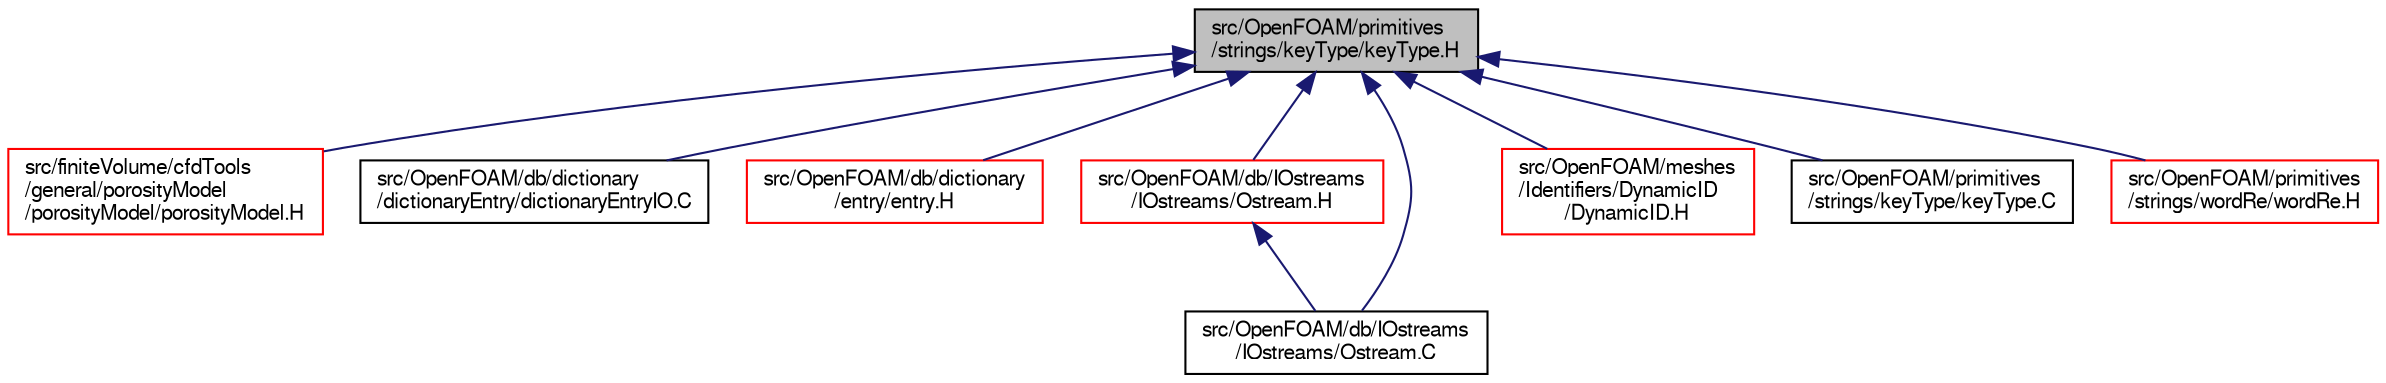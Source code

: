digraph "src/OpenFOAM/primitives/strings/keyType/keyType.H"
{
  bgcolor="transparent";
  edge [fontname="FreeSans",fontsize="10",labelfontname="FreeSans",labelfontsize="10"];
  node [fontname="FreeSans",fontsize="10",shape=record];
  Node14 [label="src/OpenFOAM/primitives\l/strings/keyType/keyType.H",height=0.2,width=0.4,color="black", fillcolor="grey75", style="filled", fontcolor="black"];
  Node14 -> Node15 [dir="back",color="midnightblue",fontsize="10",style="solid",fontname="FreeSans"];
  Node15 [label="src/finiteVolume/cfdTools\l/general/porosityModel\l/porosityModel/porosityModel.H",height=0.2,width=0.4,color="red",URL="$a01304.html"];
  Node14 -> Node31 [dir="back",color="midnightblue",fontsize="10",style="solid",fontname="FreeSans"];
  Node31 [label="src/OpenFOAM/db/dictionary\l/dictionaryEntry/dictionaryEntryIO.C",height=0.2,width=0.4,color="black",URL="$a08813.html",tooltip="DictionaryEntry constructor from Istream and Ostream output operator. "];
  Node14 -> Node32 [dir="back",color="midnightblue",fontsize="10",style="solid",fontname="FreeSans"];
  Node32 [label="src/OpenFOAM/db/dictionary\l/entry/entry.H",height=0.2,width=0.4,color="red",URL="$a08825.html"];
  Node14 -> Node3686 [dir="back",color="midnightblue",fontsize="10",style="solid",fontname="FreeSans"];
  Node3686 [label="src/OpenFOAM/db/IOstreams\l/IOstreams/Ostream.H",height=0.2,width=0.4,color="red",URL="$a09098.html"];
  Node3686 -> Node3771 [dir="back",color="midnightblue",fontsize="10",style="solid",fontname="FreeSans"];
  Node3771 [label="src/OpenFOAM/db/IOstreams\l/IOstreams/Ostream.C",height=0.2,width=0.4,color="black",URL="$a09095.html"];
  Node14 -> Node3771 [dir="back",color="midnightblue",fontsize="10",style="solid",fontname="FreeSans"];
  Node14 -> Node5606 [dir="back",color="midnightblue",fontsize="10",style="solid",fontname="FreeSans"];
  Node5606 [label="src/OpenFOAM/meshes\l/Identifiers/DynamicID\l/DynamicID.H",height=0.2,width=0.4,color="red",URL="$a11126.html"];
  Node14 -> Node5401 [dir="back",color="midnightblue",fontsize="10",style="solid",fontname="FreeSans"];
  Node5401 [label="src/OpenFOAM/primitives\l/strings/keyType/keyType.C",height=0.2,width=0.4,color="black",URL="$a12593.html",tooltip="Istream constructor and IOstream operators for keyType. "];
  Node14 -> Node5949 [dir="back",color="midnightblue",fontsize="10",style="solid",fontname="FreeSans"];
  Node5949 [label="src/OpenFOAM/primitives\l/strings/wordRe/wordRe.H",height=0.2,width=0.4,color="red",URL="$a12680.html"];
}
